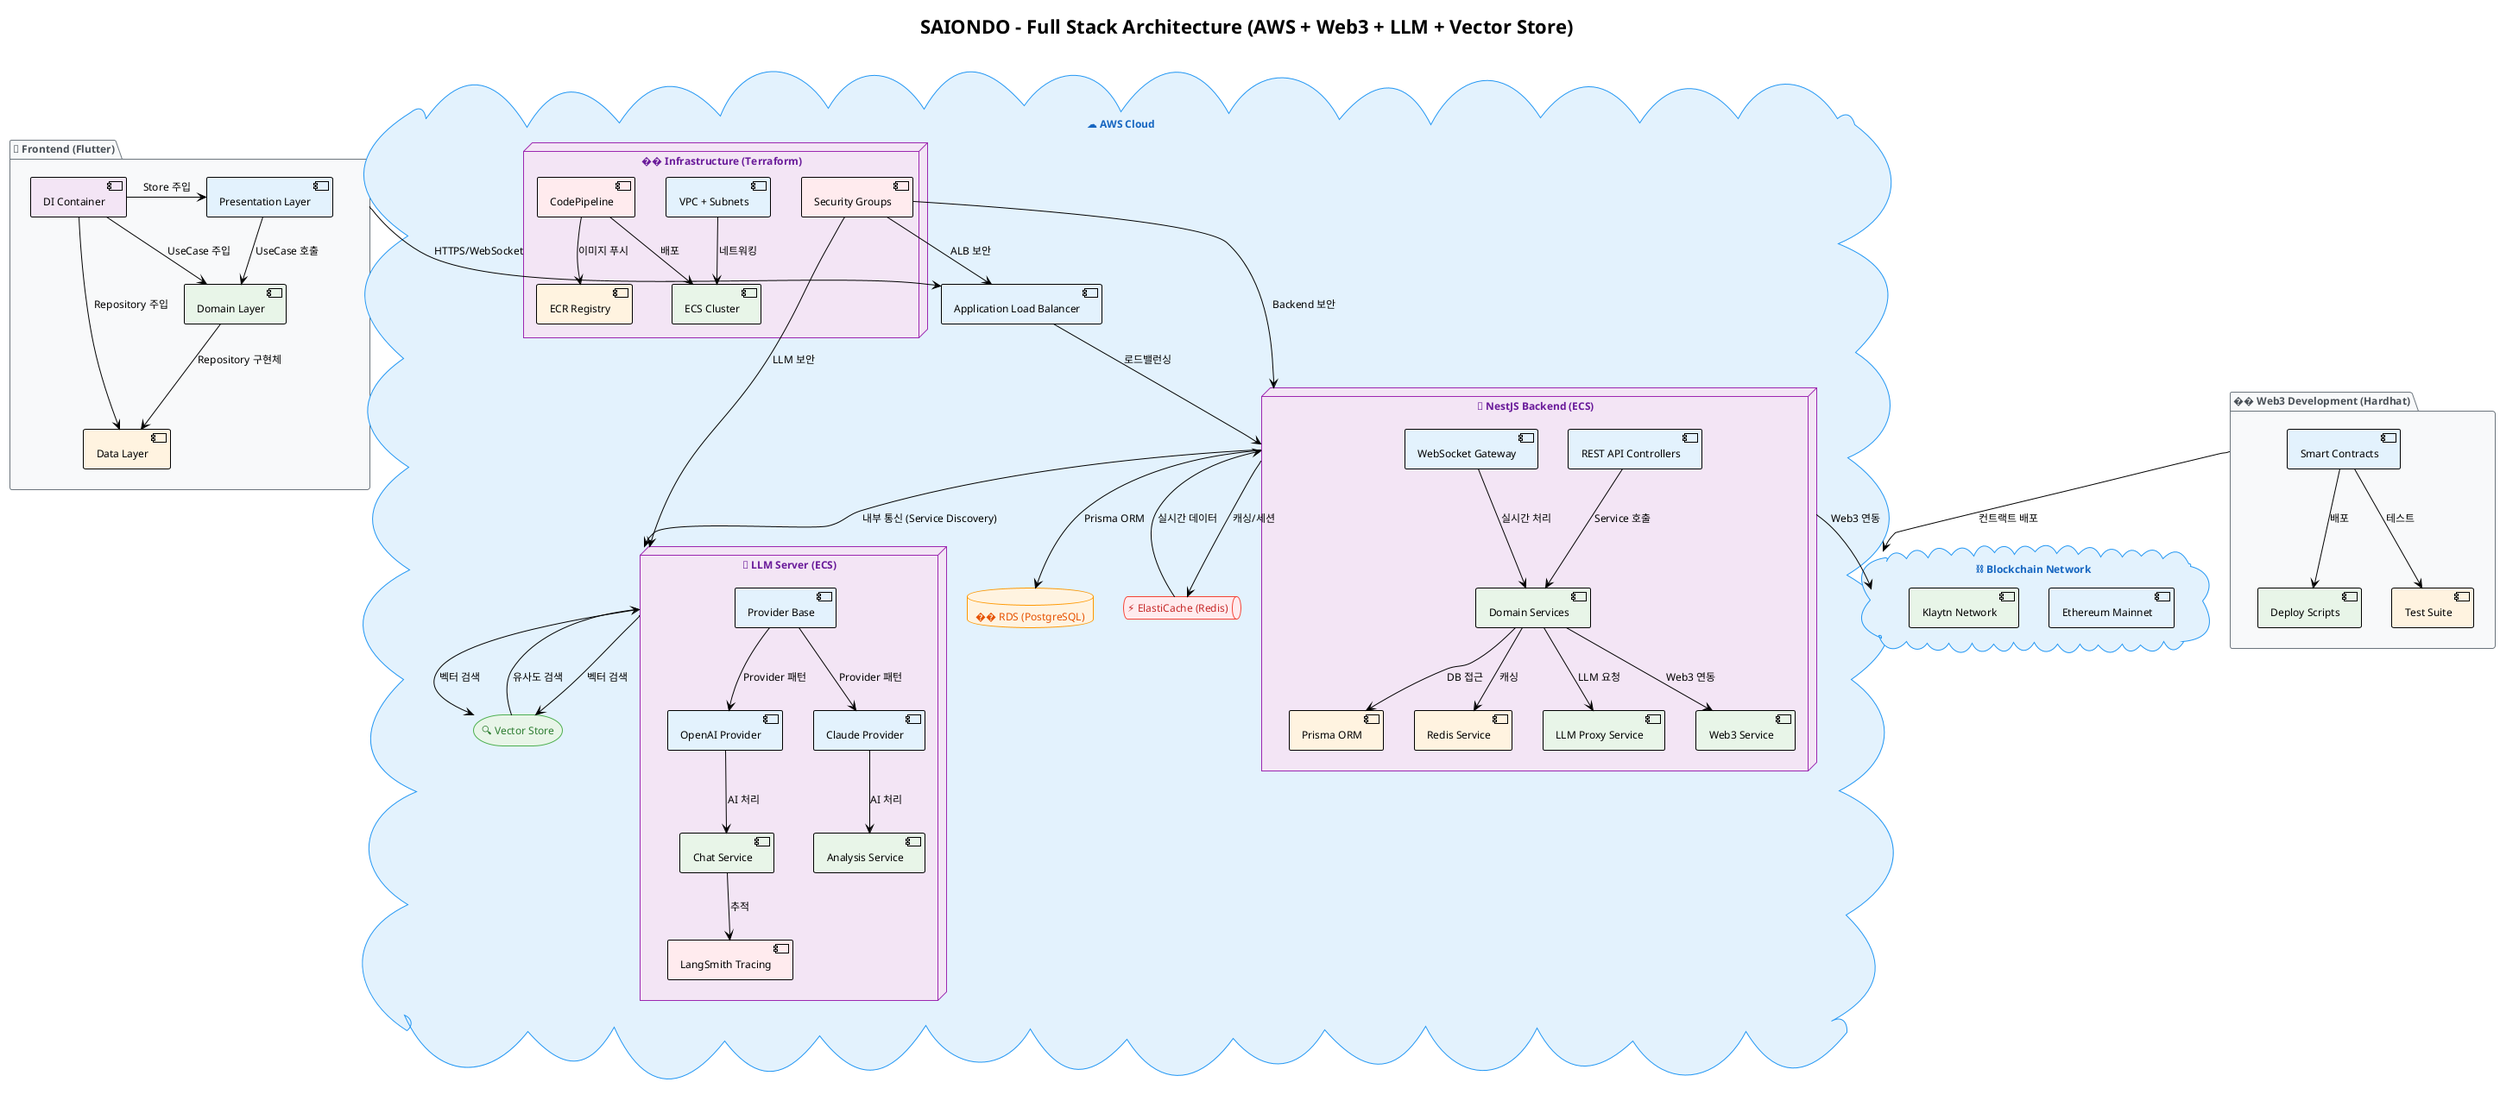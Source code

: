 @startuml
!theme plain
title SAIONDO - Full Stack Architecture (AWS + Web3 + LLM + Vector Store)

' === 스타일 설정 ===
skinparam defaultFontSize 12
skinparam defaultFontName Arial

' 패키지 스타일
skinparam package {
  BackgroundColor #F8F9FA
  BorderColor #6C757D
  FontColor #495057
}

' 클라우드 스타일
skinparam cloud {
  BackgroundColor #E3F2FD
  BorderColor #2196F3
  FontColor #1565C0
}

' 데이터베이스 스타일
skinparam database {
  BackgroundColor #FFF3E0
  BorderColor #FF9800
  FontColor #E65100
}

' 스토리지 스타일
skinparam storage {
  BackgroundColor #E8F5E8
  BorderColor #4CAF50
  FontColor #2E7D32
}

' 노드 스타일
skinparam node {
  BackgroundColor #F3E5F5
  BorderColor #9C27B0
  FontColor #6A1B9A
}

' 큐 스타일
skinparam queue {
  BackgroundColor #FFEBEE
  BorderColor #F44336
  FontColor #C62828
}

' === Frontend ===
package "📱 Frontend (Flutter)" as frontend {
  [Presentation Layer] as presentation #E3F2FD
  [Domain Layer] as domain #E8F5E8
  [Data Layer] as data #FFF3E0
  [DI Container] as di #F3E5F5

  presentation -down-> domain : UseCase 호출
  domain -down-> data : Repository 구현체
  di -right-> presentation : Store 주입
  di -right-> domain : UseCase 주입
  di -right-> data : Repository 주입
}

' === AWS Cloud ===
cloud "☁️ AWS Cloud" as aws {
  ' === Load Balancer Layer ===
  [Application Load Balancer] as alb #E3F2FD

  ' === Backend Services ===
  node "🚀 NestJS Backend (ECS)" as backend {
    [REST API Controllers] as api #E3F2FD
    [WebSocket Gateway] as ws #E3F2FD
    [Domain Services] as services #E8F5E8
    [LLM Proxy Service] as llm_proxy #E8F5E8
    [Web3 Service] as web3_service #E8F5E8
    [Prisma ORM] as prisma #FFF3E0
    [Redis Service] as redis_service #FFF3E0

    api -down-> services : Service 호출
    ws -down-> services : 실시간 처리
    services -down-> llm_proxy : LLM 요청
    services -down-> web3_service : Web3 연동
    services -down-> prisma : DB 접근
    services -down-> redis_service : 캐싱
  }

  ' === LLM Server ===
  node "🤖 LLM Server (ECS)" as llm_server {
    [Provider Base] as provider_base #E3F2FD
    [OpenAI Provider] as openai #E3F2FD
    [Claude Provider] as claude #E3F2FD
    [Chat Service] as chat_service #E8F5E8
    [Analysis Service] as analysis_service #E8F5E8
    [LangSmith Tracing] as tracing #FFEBEE

    provider_base -down-> openai : Provider 패턴
    provider_base -down-> claude : Provider 패턴
    openai -down-> chat_service : AI 처리
    claude -down-> analysis_service : AI 처리
    chat_service -down-> tracing : 추적
  }

  ' === Infrastructure Management ===
  node "��️ Infrastructure (Terraform)" as infra {
    [VPC + Subnets] as vpc #E3F2FD
    [ECS Cluster] as ecs #E8F5E8
    [ECR Registry] as ecr #FFF3E0
    [CodePipeline] as pipeline #FFEBEE
    [Security Groups] as sg #FFEBEE

    vpc -down-> ecs : 네트워킹
    pipeline -down-> ecr : 이미지 푸시
    pipeline -down-> ecs : 배포
    sg -down-> alb : ALB 보안
    sg -down-> backend : Backend 보안
    sg -down-> llm_server : LLM 보안
  }

  ' === Data Storage ===
  database "��️ RDS (PostgreSQL)" as rds
  queue "⚡ ElastiCache (Redis)" as redis
  storage "🔍 Vector Store" as vector_store

  backend --> rds : Prisma ORM
  backend --> redis : 캐싱/세션
  llm_server --> vector_store : 벡터 검색
}

' === Blockchain ===
cloud "⛓️ Blockchain Network" as blockchain {
  [Ethereum Mainnet] as eth #E3F2FD
  [Klaytn Network] as klaytn #E8F5E8
}

' === Web3 Development ===
package "�� Web3 Development (Hardhat)" as web3_dev {
  [Smart Contracts] as contracts #E3F2FD
  [Deploy Scripts] as deploy #E8F5E8
  [Test Suite] as tests #FFF3E0

  contracts -down-> deploy : 배포
  contracts -down-> tests : 테스트
}

' === 주요 데이터 흐름 ===
frontend -down-> alb : HTTPS/WebSocket
alb -down-> backend : 로드밸런싱
backend -down-> llm_server : 내부 통신 (Service Discovery)
llm_server -right-> vector_store : 벡터 검색
backend -down-> blockchain : Web3 연동
web3_dev -down-> blockchain : 컨트랙트 배포

' === 캐싱 및 성능 ===
redis -up-> backend : 실시간 데이터
vector_store -up-> llm_server : 유사도 검색

@enduml
